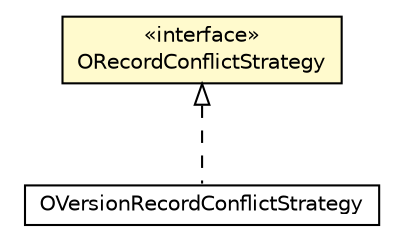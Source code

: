 #!/usr/local/bin/dot
#
# Class diagram 
# Generated by UMLGraph version R5_6-24-gf6e263 (http://www.umlgraph.org/)
#

digraph G {
	edge [fontname="Helvetica",fontsize=10,labelfontname="Helvetica",labelfontsize=10];
	node [fontname="Helvetica",fontsize=10,shape=plaintext];
	nodesep=0.25;
	ranksep=0.5;
	// com.orientechnologies.orient.core.conflict.OVersionRecordConflictStrategy
	c2976348 [label=<<table title="com.orientechnologies.orient.core.conflict.OVersionRecordConflictStrategy" border="0" cellborder="1" cellspacing="0" cellpadding="2" port="p" href="./OVersionRecordConflictStrategy.html">
		<tr><td><table border="0" cellspacing="0" cellpadding="1">
<tr><td align="center" balign="center"> OVersionRecordConflictStrategy </td></tr>
		</table></td></tr>
		</table>>, URL="./OVersionRecordConflictStrategy.html", fontname="Helvetica", fontcolor="black", fontsize=10.0];
	// com.orientechnologies.orient.core.conflict.ORecordConflictStrategy
	c2976349 [label=<<table title="com.orientechnologies.orient.core.conflict.ORecordConflictStrategy" border="0" cellborder="1" cellspacing="0" cellpadding="2" port="p" bgcolor="lemonChiffon" href="./ORecordConflictStrategy.html">
		<tr><td><table border="0" cellspacing="0" cellpadding="1">
<tr><td align="center" balign="center"> &#171;interface&#187; </td></tr>
<tr><td align="center" balign="center"> ORecordConflictStrategy </td></tr>
		</table></td></tr>
		</table>>, URL="./ORecordConflictStrategy.html", fontname="Helvetica", fontcolor="black", fontsize=10.0];
	//com.orientechnologies.orient.core.conflict.OVersionRecordConflictStrategy implements com.orientechnologies.orient.core.conflict.ORecordConflictStrategy
	c2976349:p -> c2976348:p [dir=back,arrowtail=empty,style=dashed];
}

